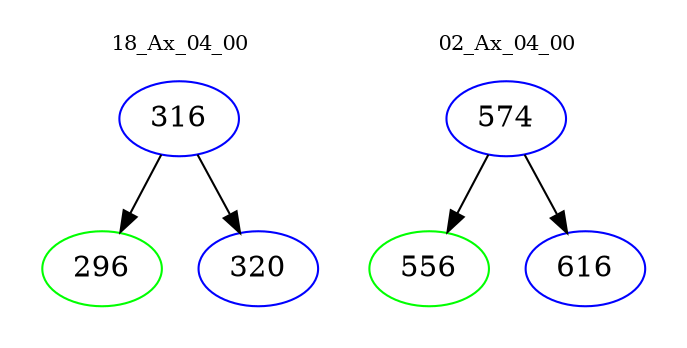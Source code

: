 digraph{
subgraph cluster_0 {
color = white
label = "18_Ax_04_00";
fontsize=10;
T0_316 [label="316", color="blue"]
T0_316 -> T0_296 [color="black"]
T0_296 [label="296", color="green"]
T0_316 -> T0_320 [color="black"]
T0_320 [label="320", color="blue"]
}
subgraph cluster_1 {
color = white
label = "02_Ax_04_00";
fontsize=10;
T1_574 [label="574", color="blue"]
T1_574 -> T1_556 [color="black"]
T1_556 [label="556", color="green"]
T1_574 -> T1_616 [color="black"]
T1_616 [label="616", color="blue"]
}
}
